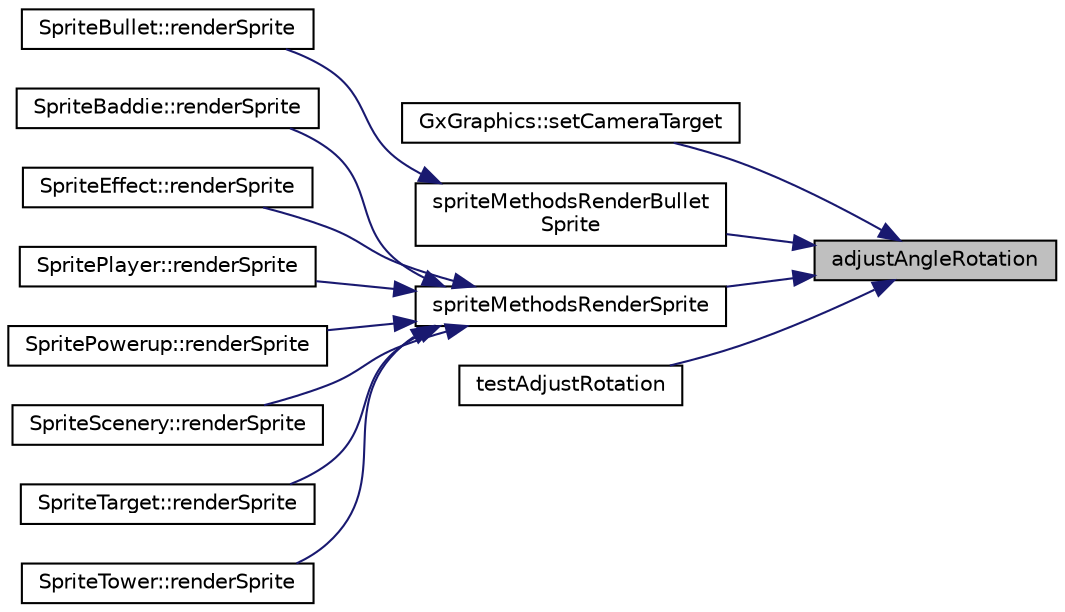 digraph "adjustAngleRotation"
{
 // LATEX_PDF_SIZE
  edge [fontname="Helvetica",fontsize="10",labelfontname="Helvetica",labelfontsize="10"];
  node [fontname="Helvetica",fontsize="10",shape=record];
  rankdir="RL";
  Node1 [label="adjustAngleRotation",height=0.2,width=0.4,color="black", fillcolor="grey75", style="filled", fontcolor="black",tooltip="Routine for adjusting a sprite rotation to reflect it's target rotation over a period of time ...."];
  Node1 -> Node2 [dir="back",color="midnightblue",fontsize="10",style="solid",fontname="Helvetica"];
  Node2 [label="GxGraphics::setCameraTarget",height=0.2,width=0.4,color="black", fillcolor="white", style="filled",URL="$class_gx_graphics.html#a07b623399f0a9a8e394432abbc16cffb",tooltip=" "];
  Node1 -> Node3 [dir="back",color="midnightblue",fontsize="10",style="solid",fontname="Helvetica"];
  Node3 [label="spriteMethodsRenderBullet\lSprite",height=0.2,width=0.4,color="black", fillcolor="white", style="filled",URL="$_sprite_methods_8cpp.html#a3898b9df56f85a49ef769e277ee744ca",tooltip=" "];
  Node3 -> Node4 [dir="back",color="midnightblue",fontsize="10",style="solid",fontname="Helvetica"];
  Node4 [label="SpriteBullet::renderSprite",height=0.2,width=0.4,color="black", fillcolor="white", style="filled",URL="$class_sprite_bullet.html#a930f35de8c82155b85a39018c1759c9a",tooltip=" "];
  Node1 -> Node5 [dir="back",color="midnightblue",fontsize="10",style="solid",fontname="Helvetica"];
  Node5 [label="spriteMethodsRenderSprite",height=0.2,width=0.4,color="black", fillcolor="white", style="filled",URL="$_sprite_methods_8cpp.html#a35ce33b222b696259af008c64d0d1ebe",tooltip=" "];
  Node5 -> Node6 [dir="back",color="midnightblue",fontsize="10",style="solid",fontname="Helvetica"];
  Node6 [label="SpriteBaddie::renderSprite",height=0.2,width=0.4,color="black", fillcolor="white", style="filled",URL="$class_sprite_baddie.html#a3fb15b57d1a864b79f125896f0ae16ca",tooltip=" "];
  Node5 -> Node7 [dir="back",color="midnightblue",fontsize="10",style="solid",fontname="Helvetica"];
  Node7 [label="SpriteEffect::renderSprite",height=0.2,width=0.4,color="black", fillcolor="white", style="filled",URL="$class_sprite_effect.html#aaa7df5fc50bc61a6a6f814ab037a4ae7",tooltip=" "];
  Node5 -> Node8 [dir="back",color="midnightblue",fontsize="10",style="solid",fontname="Helvetica"];
  Node8 [label="SpritePlayer::renderSprite",height=0.2,width=0.4,color="black", fillcolor="white", style="filled",URL="$class_sprite_player.html#a819e727050ccf6e43ba329abbd9c7836",tooltip=" "];
  Node5 -> Node9 [dir="back",color="midnightblue",fontsize="10",style="solid",fontname="Helvetica"];
  Node9 [label="SpritePowerup::renderSprite",height=0.2,width=0.4,color="black", fillcolor="white", style="filled",URL="$class_sprite_powerup.html#af6eda6fdcff9052038ca0a7007bf1c21",tooltip=" "];
  Node5 -> Node10 [dir="back",color="midnightblue",fontsize="10",style="solid",fontname="Helvetica"];
  Node10 [label="SpriteScenery::renderSprite",height=0.2,width=0.4,color="black", fillcolor="white", style="filled",URL="$class_sprite_scenery.html#a9f0f920ef1271a4791c7c2b8ebf342f5",tooltip=" "];
  Node5 -> Node11 [dir="back",color="midnightblue",fontsize="10",style="solid",fontname="Helvetica"];
  Node11 [label="SpriteTarget::renderSprite",height=0.2,width=0.4,color="black", fillcolor="white", style="filled",URL="$class_sprite_target.html#a005c55f749b48516d3618ba18186722e",tooltip=" "];
  Node5 -> Node12 [dir="back",color="midnightblue",fontsize="10",style="solid",fontname="Helvetica"];
  Node12 [label="SpriteTower::renderSprite",height=0.2,width=0.4,color="black", fillcolor="white", style="filled",URL="$class_sprite_tower.html#ad70534bf2ac9ce3487c91e0bbc4cf07f",tooltip=" "];
  Node1 -> Node13 [dir="back",color="midnightblue",fontsize="10",style="solid",fontname="Helvetica"];
  Node13 [label="testAdjustRotation",height=0.2,width=0.4,color="black", fillcolor="white", style="filled",URL="$_testing_8cpp.html#a58aced3d68a1eb1918bd72eba6c7e23d",tooltip=" "];
}
